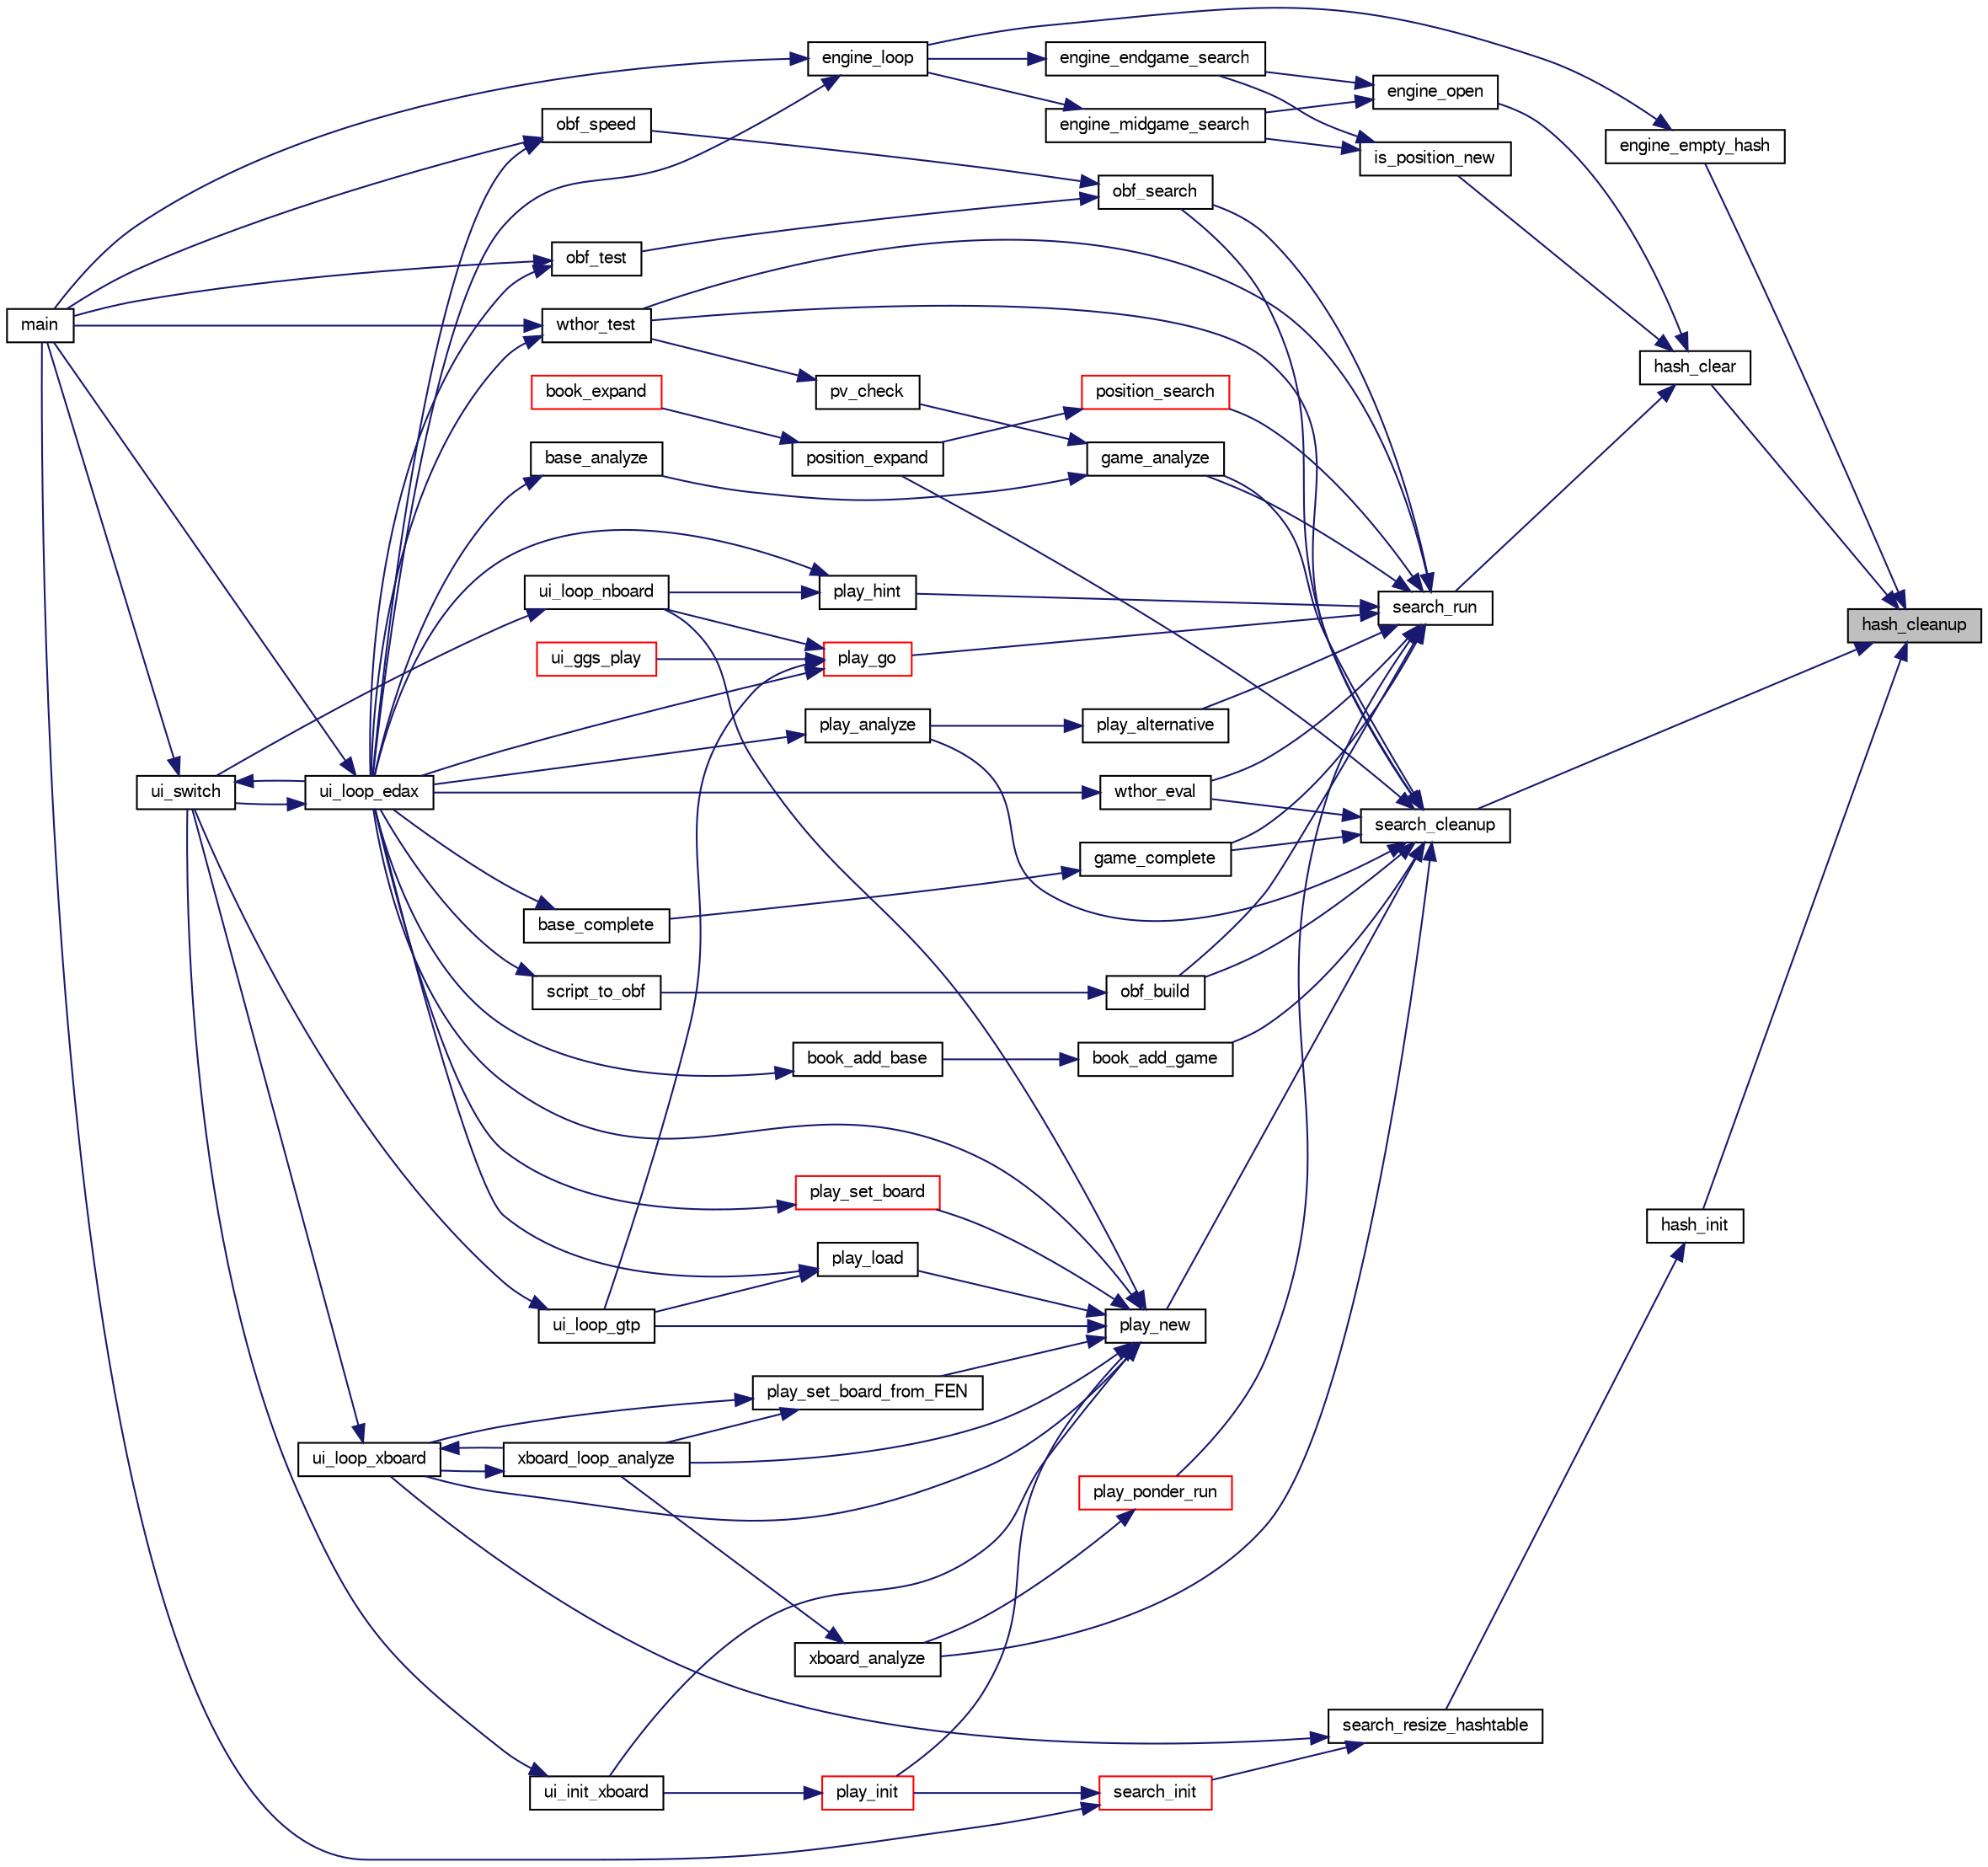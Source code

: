 digraph "hash_cleanup"
{
 // LATEX_PDF_SIZE
  bgcolor="transparent";
  edge [fontname="FreeSans",fontsize="10",labelfontname="FreeSans",labelfontsize="10"];
  node [fontname="FreeSans",fontsize="10",shape=record];
  rankdir="RL";
  Node1 [label="hash_cleanup",height=0.2,width=0.4,color="black", fillcolor="grey75", style="filled", fontcolor="black",tooltip="Clear the hashtable."];
  Node1 -> Node2 [dir="back",color="midnightblue",fontsize="10",style="solid",fontname="FreeSans"];
  Node2 [label="engine_empty_hash",height=0.2,width=0.4,color="black",URL="$cassio_8c.html#aad04e6933028da183502b408d9527c18",tooltip="Empty (ie completely clear) the engine hash table."];
  Node2 -> Node3 [dir="back",color="midnightblue",fontsize="10",style="solid",fontname="FreeSans"];
  Node3 [label="engine_loop",height=0.2,width=0.4,color="black",URL="$cassio_8c.html#a3c5b977358cdb105de103ac2c2829f01",tooltip="Loop event."];
  Node3 -> Node4 [dir="back",color="midnightblue",fontsize="10",style="solid",fontname="FreeSans"];
  Node4 [label="main",height=0.2,width=0.4,color="black",URL="$main_8c.html#a3c04138a5bfe5d72780bb7e82a18e627",tooltip="edax main function."];
  Node3 -> Node5 [dir="back",color="midnightblue",fontsize="10",style="solid",fontname="FreeSans"];
  Node5 [label="ui_loop_edax",height=0.2,width=0.4,color="black",URL="$edax_8c.html#a2354b96c7688bae32bedb6203d672f50",tooltip="Loop event."];
  Node5 -> Node4 [dir="back",color="midnightblue",fontsize="10",style="solid",fontname="FreeSans"];
  Node5 -> Node6 [dir="back",color="midnightblue",fontsize="10",style="solid",fontname="FreeSans"];
  Node6 [label="ui_switch",height=0.2,width=0.4,color="black",URL="$ui_8c.html#a4234d6b0fd690186ef0ec2fc2eba2d4d",tooltip="Switch between different User Interface."];
  Node6 -> Node4 [dir="back",color="midnightblue",fontsize="10",style="solid",fontname="FreeSans"];
  Node6 -> Node5 [dir="back",color="midnightblue",fontsize="10",style="solid",fontname="FreeSans"];
  Node1 -> Node7 [dir="back",color="midnightblue",fontsize="10",style="solid",fontname="FreeSans"];
  Node7 [label="hash_clear",height=0.2,width=0.4,color="black",URL="$hash-lock-free_8c.html#a8e816e06f47bd2f37528bef5ae64cf8d",tooltip="Clear the hashtable."];
  Node7 -> Node8 [dir="back",color="midnightblue",fontsize="10",style="solid",fontname="FreeSans"];
  Node8 [label="engine_open",height=0.2,width=0.4,color="black",URL="$cassio_8c.html#a9ff171085ccae4be6241cd583028adcf",tooltip="Open search engine."];
  Node8 -> Node9 [dir="back",color="midnightblue",fontsize="10",style="solid",fontname="FreeSans"];
  Node9 [label="engine_endgame_search",height=0.2,width=0.4,color="black",URL="$cassio_8c.html#a59118e647ced4f05560b431b30ad73b9",tooltip="Endgame search."];
  Node9 -> Node3 [dir="back",color="midnightblue",fontsize="10",style="solid",fontname="FreeSans"];
  Node8 -> Node10 [dir="back",color="midnightblue",fontsize="10",style="solid",fontname="FreeSans"];
  Node10 [label="engine_midgame_search",height=0.2,width=0.4,color="black",URL="$cassio_8c.html#a71ebe2bfb187238a48c94edd82cb3024",tooltip="Midgame search."];
  Node10 -> Node3 [dir="back",color="midnightblue",fontsize="10",style="solid",fontname="FreeSans"];
  Node7 -> Node11 [dir="back",color="midnightblue",fontsize="10",style="solid",fontname="FreeSans"];
  Node11 [label="is_position_new",height=0.2,width=0.4,color="black",URL="$cassio_8c.html#a8e140d120e3d7fdf016b1a7df2733774",tooltip=" "];
  Node11 -> Node9 [dir="back",color="midnightblue",fontsize="10",style="solid",fontname="FreeSans"];
  Node11 -> Node10 [dir="back",color="midnightblue",fontsize="10",style="solid",fontname="FreeSans"];
  Node7 -> Node12 [dir="back",color="midnightblue",fontsize="10",style="solid",fontname="FreeSans"];
  Node12 [label="search_run",height=0.2,width=0.4,color="black",URL="$root_8c.html#ae8b727693fc7a90e504bd8abec158c84",tooltip="Search the bestmove of a given board."];
  Node12 -> Node13 [dir="back",color="midnightblue",fontsize="10",style="solid",fontname="FreeSans"];
  Node13 [label="game_analyze",height=0.2,width=0.4,color="black",URL="$game_8c.html#a17775ff0efa3d8592bed935dedb31a45",tooltip="Analyze an endgame."];
  Node13 -> Node14 [dir="back",color="midnightblue",fontsize="10",style="solid",fontname="FreeSans"];
  Node14 [label="base_analyze",height=0.2,width=0.4,color="black",URL="$base_8c.html#a130adf3915feeb8dd21edd8c715c220f",tooltip="Base analysis."];
  Node14 -> Node5 [dir="back",color="midnightblue",fontsize="10",style="solid",fontname="FreeSans"];
  Node13 -> Node15 [dir="back",color="midnightblue",fontsize="10",style="solid",fontname="FreeSans"];
  Node15 [label="pv_check",height=0.2,width=0.4,color="black",URL="$base_8c.html#ae5fd96b2c5fc0853715832158d172eb0",tooltip="Verify that a PV does not contain errors."];
  Node15 -> Node16 [dir="back",color="midnightblue",fontsize="10",style="solid",fontname="FreeSans"];
  Node16 [label="wthor_test",height=0.2,width=0.4,color="black",URL="$base_8c.html#acd4aaf9717e79148da6c763b1c022016",tooltip="Test Search with a wthor base."];
  Node16 -> Node4 [dir="back",color="midnightblue",fontsize="10",style="solid",fontname="FreeSans"];
  Node16 -> Node5 [dir="back",color="midnightblue",fontsize="10",style="solid",fontname="FreeSans"];
  Node12 -> Node17 [dir="back",color="midnightblue",fontsize="10",style="solid",fontname="FreeSans"];
  Node17 [label="game_complete",height=0.2,width=0.4,color="black",URL="$game_8c.html#a2478745958cb21430866a4ea503274df",tooltip="Terminate an unfinished game."];
  Node17 -> Node18 [dir="back",color="midnightblue",fontsize="10",style="solid",fontname="FreeSans"];
  Node18 [label="base_complete",height=0.2,width=0.4,color="black",URL="$base_8c.html#a2aaa6c7fc6111edcd85b623bcd217180",tooltip="Base analysis."];
  Node18 -> Node5 [dir="back",color="midnightblue",fontsize="10",style="solid",fontname="FreeSans"];
  Node12 -> Node19 [dir="back",color="midnightblue",fontsize="10",style="solid",fontname="FreeSans"];
  Node19 [label="obf_build",height=0.2,width=0.4,color="black",URL="$obftest_8c.html#a6ed0f135c4cf4021e18eb1a965a72bfa",tooltip="Build an OBF structure."];
  Node19 -> Node20 [dir="back",color="midnightblue",fontsize="10",style="solid",fontname="FreeSans"];
  Node20 [label="script_to_obf",height=0.2,width=0.4,color="black",URL="$obftest_8c.html#ad1bc6f7d32d2b1775f5e91f2d2e0f8b8",tooltip="Build an OBF file from a Script file."];
  Node20 -> Node5 [dir="back",color="midnightblue",fontsize="10",style="solid",fontname="FreeSans"];
  Node12 -> Node21 [dir="back",color="midnightblue",fontsize="10",style="solid",fontname="FreeSans"];
  Node21 [label="obf_search",height=0.2,width=0.4,color="black",URL="$obftest_8c.html#ab9783a5ca8dc9d2b69ed9ae61945bbfb",tooltip="Analyze an OBF structure."];
  Node21 -> Node22 [dir="back",color="midnightblue",fontsize="10",style="solid",fontname="FreeSans"];
  Node22 [label="obf_speed",height=0.2,width=0.4,color="black",URL="$obftest_8c.html#a07fd9cdb993c22a9de285e054331e4e4",tooltip="Test edax speed by running for at least 1 minutes on problems deeper and deeper."];
  Node22 -> Node4 [dir="back",color="midnightblue",fontsize="10",style="solid",fontname="FreeSans"];
  Node22 -> Node5 [dir="back",color="midnightblue",fontsize="10",style="solid",fontname="FreeSans"];
  Node21 -> Node23 [dir="back",color="midnightblue",fontsize="10",style="solid",fontname="FreeSans"];
  Node23 [label="obf_test",height=0.2,width=0.4,color="black",URL="$obftest_8c.html#af8974909ba686b74a0620bdcc7ef5f81",tooltip="Test an OBF file."];
  Node23 -> Node4 [dir="back",color="midnightblue",fontsize="10",style="solid",fontname="FreeSans"];
  Node23 -> Node5 [dir="back",color="midnightblue",fontsize="10",style="solid",fontname="FreeSans"];
  Node12 -> Node24 [dir="back",color="midnightblue",fontsize="10",style="solid",fontname="FreeSans"];
  Node24 [label="play_alternative",height=0.2,width=0.4,color="black",URL="$play_8c.html#ab220e1e3acf69015cd2e2b32abbdbaae",tooltip="Seek for the best alternative move."];
  Node24 -> Node25 [dir="back",color="midnightblue",fontsize="10",style="solid",fontname="FreeSans"];
  Node25 [label="play_analyze",height=0.2,width=0.4,color="black",URL="$play_8c.html#a32624a895b8cf4ec475a8de0ee5df3a1",tooltip="Analyze a played game."];
  Node25 -> Node5 [dir="back",color="midnightblue",fontsize="10",style="solid",fontname="FreeSans"];
  Node12 -> Node26 [dir="back",color="midnightblue",fontsize="10",style="solid",fontname="FreeSans"];
  Node26 [label="play_go",height=0.2,width=0.4,color="red",URL="$play_8c.html#aeba64a0b6660a04cff93da447da3f746",tooltip="Start thinking."];
  Node26 -> Node27 [dir="back",color="midnightblue",fontsize="10",style="solid",fontname="FreeSans"];
  Node27 [label="ui_ggs_play",height=0.2,width=0.4,color="red",URL="$ggs_8c.html#a55704d516945d0fc38a4aae02fca1bfe",tooltip="ui_ggs_play"];
  Node26 -> Node5 [dir="back",color="midnightblue",fontsize="10",style="solid",fontname="FreeSans"];
  Node26 -> Node31 [dir="back",color="midnightblue",fontsize="10",style="solid",fontname="FreeSans"];
  Node31 [label="ui_loop_gtp",height=0.2,width=0.4,color="black",URL="$gtp_8c.html#aa036470059be60da73acd63418093e1e",tooltip="Loop event."];
  Node31 -> Node6 [dir="back",color="midnightblue",fontsize="10",style="solid",fontname="FreeSans"];
  Node26 -> Node32 [dir="back",color="midnightblue",fontsize="10",style="solid",fontname="FreeSans"];
  Node32 [label="ui_loop_nboard",height=0.2,width=0.4,color="black",URL="$nboard_8c.html#a13ec69450a157e8cbf526b11d1a27be6",tooltip="Loop event."];
  Node32 -> Node6 [dir="back",color="midnightblue",fontsize="10",style="solid",fontname="FreeSans"];
  Node12 -> Node36 [dir="back",color="midnightblue",fontsize="10",style="solid",fontname="FreeSans"];
  Node36 [label="play_hint",height=0.2,width=0.4,color="black",URL="$play_8c.html#a331a1824215c3c7be0241fe0e2d4da57",tooltip="Start thinking."];
  Node36 -> Node5 [dir="back",color="midnightblue",fontsize="10",style="solid",fontname="FreeSans"];
  Node36 -> Node32 [dir="back",color="midnightblue",fontsize="10",style="solid",fontname="FreeSans"];
  Node12 -> Node37 [dir="back",color="midnightblue",fontsize="10",style="solid",fontname="FreeSans"];
  Node37 [label="play_ponder_run",height=0.2,width=0.4,color="red",URL="$play_8c.html#a6a826d8e8634b46e269daeed05de785c",tooltip="do ponderation."];
  Node37 -> Node40 [dir="back",color="midnightblue",fontsize="10",style="solid",fontname="FreeSans"];
  Node40 [label="xboard_analyze",height=0.2,width=0.4,color="black",URL="$xboard_8c.html#a213bcf9938dc33b50c60576920dbecda",tooltip="Analyze."];
  Node40 -> Node35 [dir="back",color="midnightblue",fontsize="10",style="solid",fontname="FreeSans"];
  Node35 [label="xboard_loop_analyze",height=0.2,width=0.4,color="black",URL="$xboard_8c.html#a6ec4f7e4a6e59e32b5eb95b566f098c8",tooltip="Analyze."];
  Node35 -> Node34 [dir="back",color="midnightblue",fontsize="10",style="solid",fontname="FreeSans"];
  Node34 [label="ui_loop_xboard",height=0.2,width=0.4,color="black",URL="$ui_8h.html#af80ec70d3d08eb4c17c84d3997aaba0f",tooltip="Loop event."];
  Node34 -> Node6 [dir="back",color="midnightblue",fontsize="10",style="solid",fontname="FreeSans"];
  Node34 -> Node35 [dir="back",color="midnightblue",fontsize="10",style="solid",fontname="FreeSans"];
  Node12 -> Node41 [dir="back",color="midnightblue",fontsize="10",style="solid",fontname="FreeSans"];
  Node41 [label="position_search",height=0.2,width=0.4,color="red",URL="$book_8c.html#ad3b2686173649c214c8349e5e3da0aca",tooltip="Evaluate a position."];
  Node41 -> Node59 [dir="back",color="midnightblue",fontsize="10",style="solid",fontname="FreeSans"];
  Node59 [label="position_expand",height=0.2,width=0.4,color="black",URL="$book_8c.html#a3d3386302ce5a1f050ca860bcf8c2ce6",tooltip="Expand a position."];
  Node59 -> Node60 [dir="back",color="midnightblue",fontsize="10",style="solid",fontname="FreeSans"];
  Node60 [label="book_expand",height=0.2,width=0.4,color="red",URL="$book_8c.html#a1cfcc1d0080958387f00fbc3fe9daf65",tooltip="Expand a book."];
  Node12 -> Node66 [dir="back",color="midnightblue",fontsize="10",style="solid",fontname="FreeSans"];
  Node66 [label="wthor_eval",height=0.2,width=0.4,color="black",URL="$base_8c.html#a86b72b1d7f3ee47ec62cbb618546ec70",tooltip="Test Eval with a wthor base."];
  Node66 -> Node5 [dir="back",color="midnightblue",fontsize="10",style="solid",fontname="FreeSans"];
  Node12 -> Node16 [dir="back",color="midnightblue",fontsize="10",style="solid",fontname="FreeSans"];
  Node1 -> Node67 [dir="back",color="midnightblue",fontsize="10",style="solid",fontname="FreeSans"];
  Node67 [label="hash_init",height=0.2,width=0.4,color="black",URL="$hash-lock-free_8c.html#aa53b616d0e04626af0097b9cd26551b0",tooltip="Initialise the hashtable."];
  Node67 -> Node68 [dir="back",color="midnightblue",fontsize="10",style="solid",fontname="FreeSans"];
  Node68 [label="search_resize_hashtable",height=0.2,width=0.4,color="black",URL="$search_8c.html#ad756f3d725bad22fa63af668b920f776",tooltip=" "];
  Node68 -> Node69 [dir="back",color="midnightblue",fontsize="10",style="solid",fontname="FreeSans"];
  Node69 [label="search_init",height=0.2,width=0.4,color="red",URL="$search_8c.html#a1b7d29da171f6927ea8212ee768f37c9",tooltip="Init the main search."];
  Node69 -> Node4 [dir="back",color="midnightblue",fontsize="10",style="solid",fontname="FreeSans"];
  Node69 -> Node72 [dir="back",color="midnightblue",fontsize="10",style="solid",fontname="FreeSans"];
  Node72 [label="play_init",height=0.2,width=0.4,color="red",URL="$play_8c.html#a6d31b5bcf034cd633bd2b93e634db42e",tooltip="Initialization."];
  Node72 -> Node54 [dir="back",color="midnightblue",fontsize="10",style="solid",fontname="FreeSans"];
  Node54 [label="ui_init_xboard",height=0.2,width=0.4,color="black",URL="$ui_8h.html#a5ec1cf7d2d607dd20072ae467b3c16e4",tooltip="initialize xboard protocol."];
  Node54 -> Node6 [dir="back",color="midnightblue",fontsize="10",style="solid",fontname="FreeSans"];
  Node68 -> Node34 [dir="back",color="midnightblue",fontsize="10",style="solid",fontname="FreeSans"];
  Node1 -> Node73 [dir="back",color="midnightblue",fontsize="10",style="solid",fontname="FreeSans"];
  Node73 [label="search_cleanup",height=0.2,width=0.4,color="black",URL="$search_8c.html#a7b93f77633c01068248bd9072013981a",tooltip="Clean-up some search data."];
  Node73 -> Node45 [dir="back",color="midnightblue",fontsize="10",style="solid",fontname="FreeSans"];
  Node45 [label="book_add_game",height=0.2,width=0.4,color="black",URL="$book_8c.html#aea8461bde1df7dad3d55f9589c1ed586",tooltip="Add positions from a game."];
  Node45 -> Node46 [dir="back",color="midnightblue",fontsize="10",style="solid",fontname="FreeSans"];
  Node46 [label="book_add_base",height=0.2,width=0.4,color="black",URL="$book_8c.html#af1d5717ff0e5c8adb16ec5f86197cc33",tooltip="Add positions from a game database."];
  Node46 -> Node5 [dir="back",color="midnightblue",fontsize="10",style="solid",fontname="FreeSans"];
  Node73 -> Node13 [dir="back",color="midnightblue",fontsize="10",style="solid",fontname="FreeSans"];
  Node73 -> Node17 [dir="back",color="midnightblue",fontsize="10",style="solid",fontname="FreeSans"];
  Node73 -> Node19 [dir="back",color="midnightblue",fontsize="10",style="solid",fontname="FreeSans"];
  Node73 -> Node21 [dir="back",color="midnightblue",fontsize="10",style="solid",fontname="FreeSans"];
  Node73 -> Node25 [dir="back",color="midnightblue",fontsize="10",style="solid",fontname="FreeSans"];
  Node73 -> Node74 [dir="back",color="midnightblue",fontsize="10",style="solid",fontname="FreeSans"];
  Node74 [label="play_new",height=0.2,width=0.4,color="black",URL="$play_8c.html#a61b819f1f97c593c9ed9b75b8a99e719",tooltip="Start a new game."];
  Node74 -> Node72 [dir="back",color="midnightblue",fontsize="10",style="solid",fontname="FreeSans"];
  Node74 -> Node75 [dir="back",color="midnightblue",fontsize="10",style="solid",fontname="FreeSans"];
  Node75 [label="play_load",height=0.2,width=0.4,color="black",URL="$play_8c.html#acf0b03291dd4c87244683bf8f3c753a5",tooltip="Load a saved game."];
  Node75 -> Node5 [dir="back",color="midnightblue",fontsize="10",style="solid",fontname="FreeSans"];
  Node75 -> Node31 [dir="back",color="midnightblue",fontsize="10",style="solid",fontname="FreeSans"];
  Node74 -> Node76 [dir="back",color="midnightblue",fontsize="10",style="solid",fontname="FreeSans"];
  Node76 [label="play_set_board",height=0.2,width=0.4,color="red",URL="$play_8c.html#a1bfe6e6fbf65454d1f4e807358400661",tooltip="Set a new board."];
  Node76 -> Node5 [dir="back",color="midnightblue",fontsize="10",style="solid",fontname="FreeSans"];
  Node74 -> Node77 [dir="back",color="midnightblue",fontsize="10",style="solid",fontname="FreeSans"];
  Node77 [label="play_set_board_from_FEN",height=0.2,width=0.4,color="black",URL="$play_8c.html#a377c8cff47d9a59797cc615360b659be",tooltip="Set a new board."];
  Node77 -> Node34 [dir="back",color="midnightblue",fontsize="10",style="solid",fontname="FreeSans"];
  Node77 -> Node35 [dir="back",color="midnightblue",fontsize="10",style="solid",fontname="FreeSans"];
  Node74 -> Node54 [dir="back",color="midnightblue",fontsize="10",style="solid",fontname="FreeSans"];
  Node74 -> Node5 [dir="back",color="midnightblue",fontsize="10",style="solid",fontname="FreeSans"];
  Node74 -> Node31 [dir="back",color="midnightblue",fontsize="10",style="solid",fontname="FreeSans"];
  Node74 -> Node32 [dir="back",color="midnightblue",fontsize="10",style="solid",fontname="FreeSans"];
  Node74 -> Node34 [dir="back",color="midnightblue",fontsize="10",style="solid",fontname="FreeSans"];
  Node74 -> Node35 [dir="back",color="midnightblue",fontsize="10",style="solid",fontname="FreeSans"];
  Node73 -> Node59 [dir="back",color="midnightblue",fontsize="10",style="solid",fontname="FreeSans"];
  Node73 -> Node66 [dir="back",color="midnightblue",fontsize="10",style="solid",fontname="FreeSans"];
  Node73 -> Node16 [dir="back",color="midnightblue",fontsize="10",style="solid",fontname="FreeSans"];
  Node73 -> Node40 [dir="back",color="midnightblue",fontsize="10",style="solid",fontname="FreeSans"];
}

